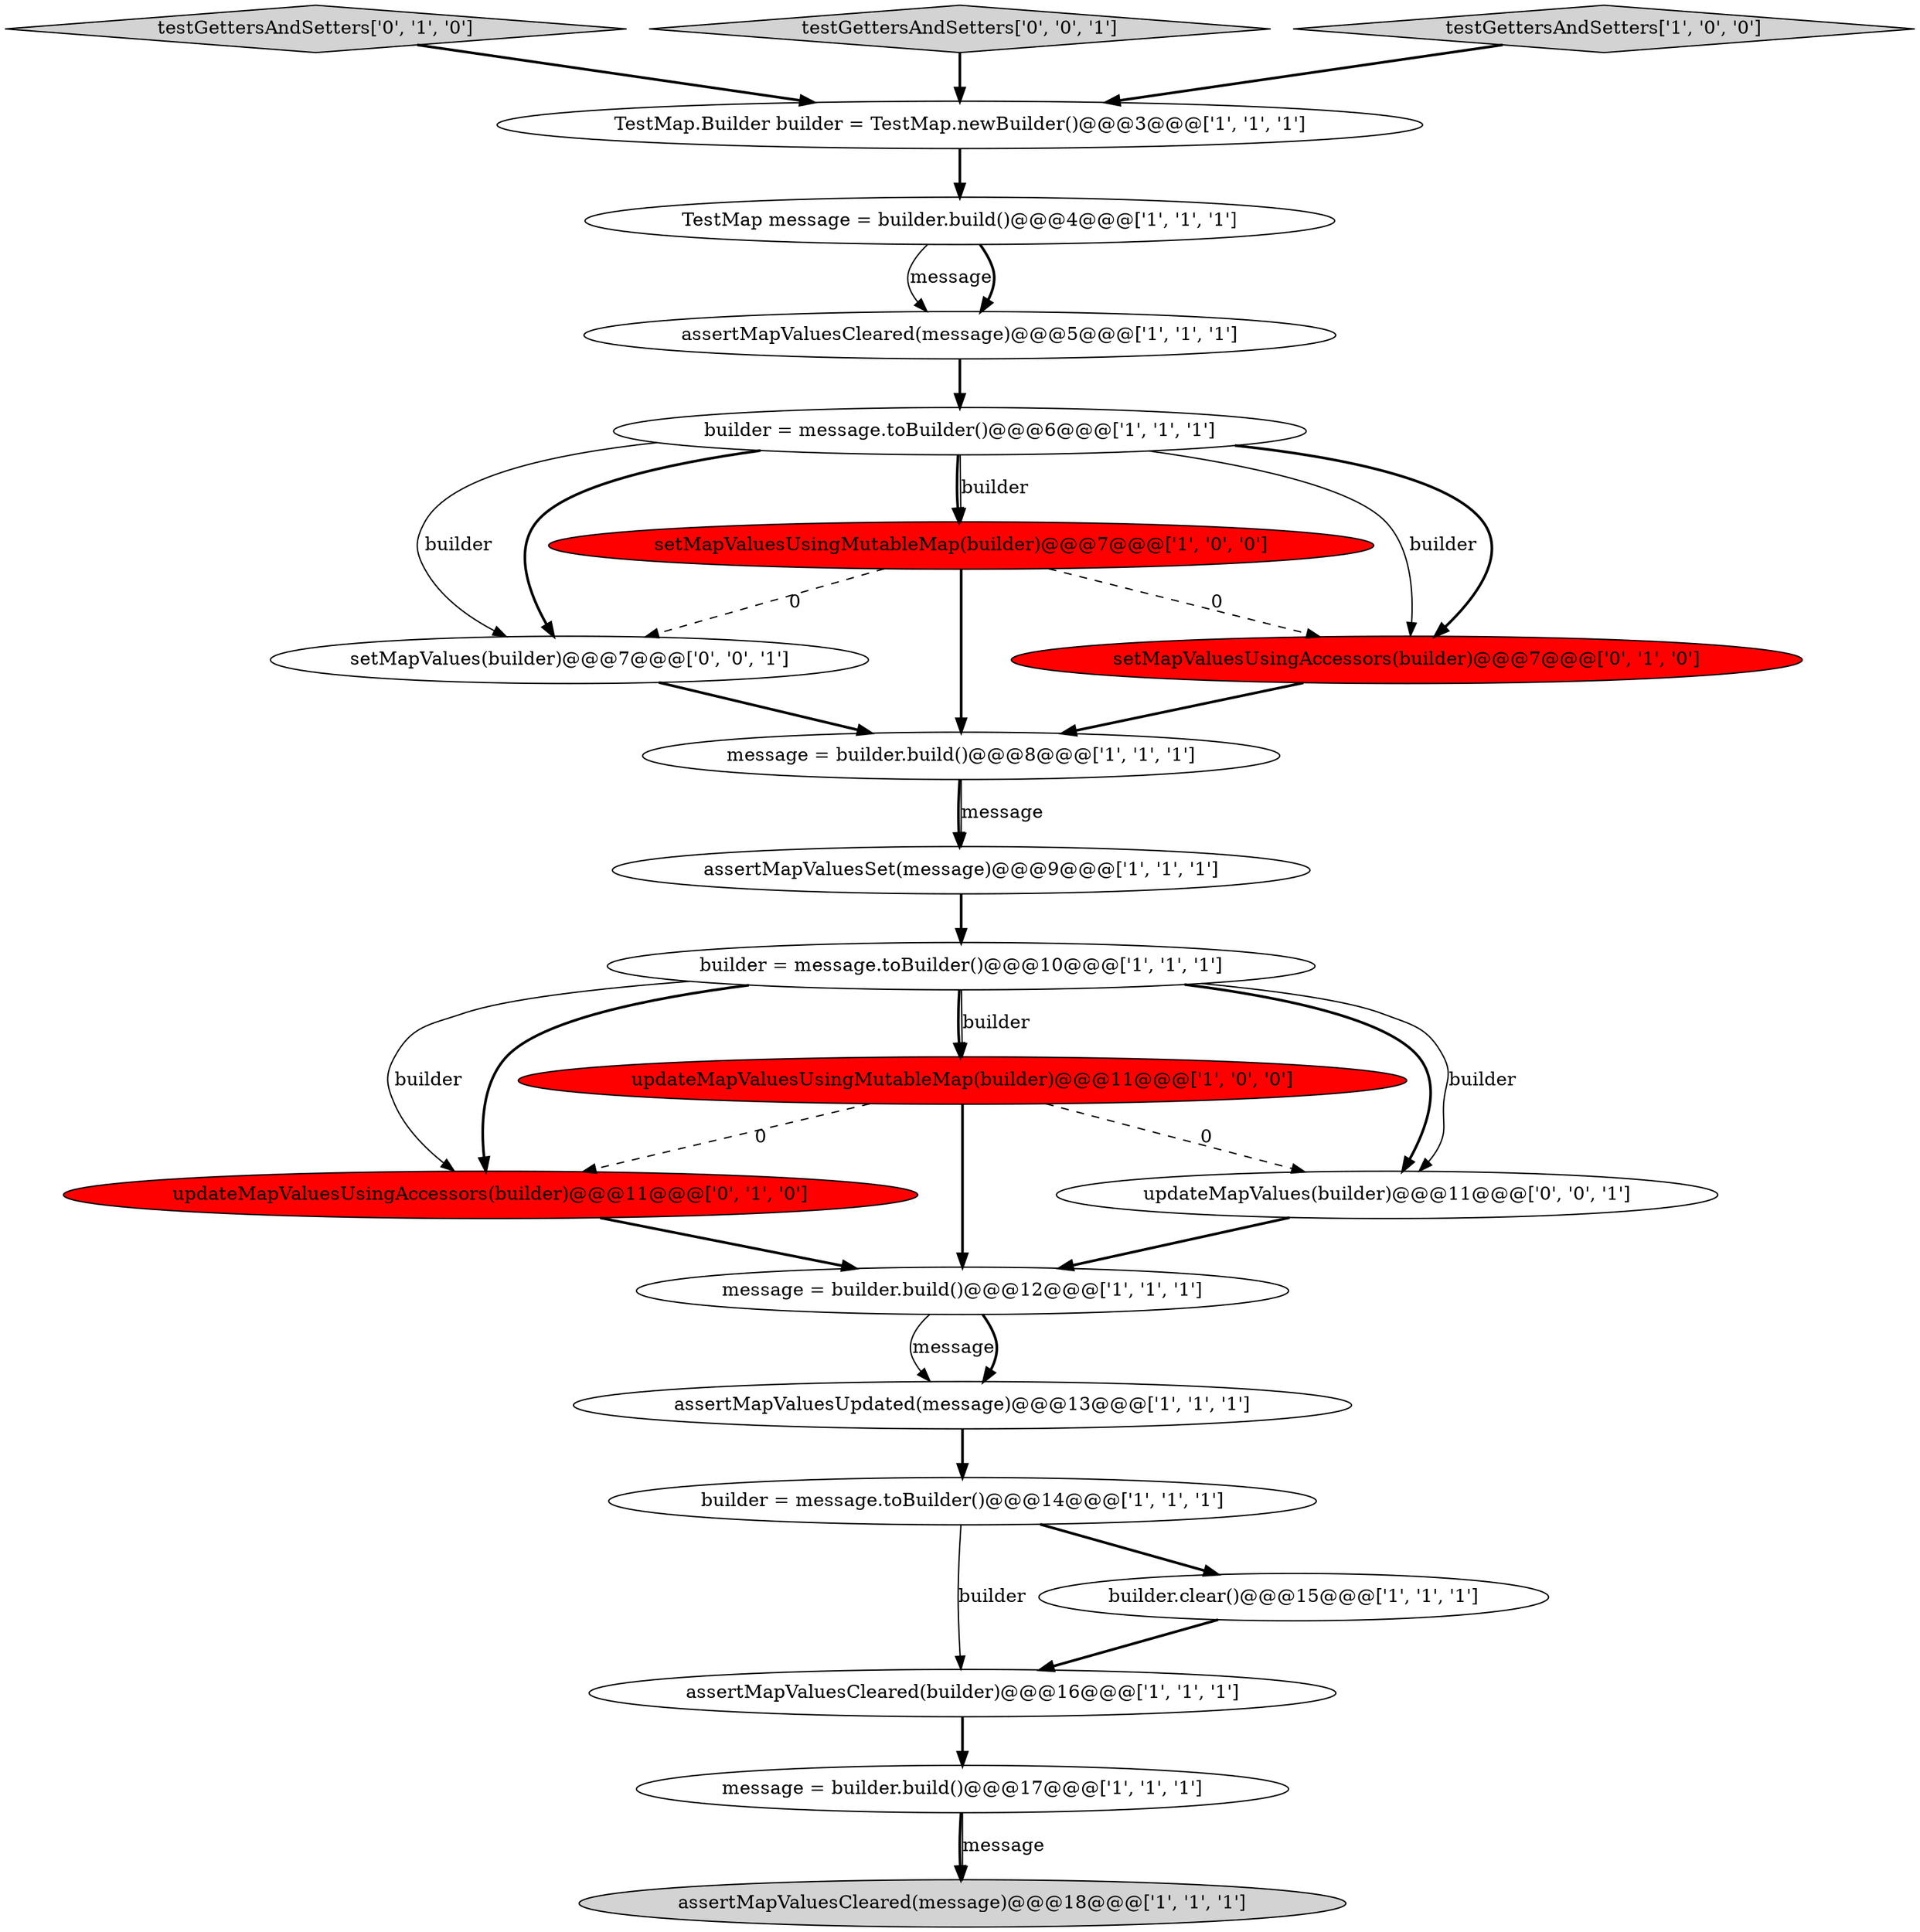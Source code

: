 digraph {
18 [style = filled, label = "updateMapValuesUsingAccessors(builder)@@@11@@@['0', '1', '0']", fillcolor = red, shape = ellipse image = "AAA1AAABBB2BBB"];
14 [style = filled, label = "message = builder.build()@@@12@@@['1', '1', '1']", fillcolor = white, shape = ellipse image = "AAA0AAABBB1BBB"];
2 [style = filled, label = "assertMapValuesUpdated(message)@@@13@@@['1', '1', '1']", fillcolor = white, shape = ellipse image = "AAA0AAABBB1BBB"];
21 [style = filled, label = "setMapValues(builder)@@@7@@@['0', '0', '1']", fillcolor = white, shape = ellipse image = "AAA0AAABBB3BBB"];
7 [style = filled, label = "TestMap.Builder builder = TestMap.newBuilder()@@@3@@@['1', '1', '1']", fillcolor = white, shape = ellipse image = "AAA0AAABBB1BBB"];
1 [style = filled, label = "builder = message.toBuilder()@@@6@@@['1', '1', '1']", fillcolor = white, shape = ellipse image = "AAA0AAABBB1BBB"];
13 [style = filled, label = "builder = message.toBuilder()@@@10@@@['1', '1', '1']", fillcolor = white, shape = ellipse image = "AAA0AAABBB1BBB"];
10 [style = filled, label = "updateMapValuesUsingMutableMap(builder)@@@11@@@['1', '0', '0']", fillcolor = red, shape = ellipse image = "AAA1AAABBB1BBB"];
16 [style = filled, label = "builder = message.toBuilder()@@@14@@@['1', '1', '1']", fillcolor = white, shape = ellipse image = "AAA0AAABBB1BBB"];
5 [style = filled, label = "assertMapValuesCleared(builder)@@@16@@@['1', '1', '1']", fillcolor = white, shape = ellipse image = "AAA0AAABBB1BBB"];
19 [style = filled, label = "testGettersAndSetters['0', '1', '0']", fillcolor = lightgray, shape = diamond image = "AAA0AAABBB2BBB"];
3 [style = filled, label = "assertMapValuesCleared(message)@@@18@@@['1', '1', '1']", fillcolor = lightgray, shape = ellipse image = "AAA0AAABBB1BBB"];
22 [style = filled, label = "updateMapValues(builder)@@@11@@@['0', '0', '1']", fillcolor = white, shape = ellipse image = "AAA0AAABBB3BBB"];
15 [style = filled, label = "builder.clear()@@@15@@@['1', '1', '1']", fillcolor = white, shape = ellipse image = "AAA0AAABBB1BBB"];
4 [style = filled, label = "message = builder.build()@@@8@@@['1', '1', '1']", fillcolor = white, shape = ellipse image = "AAA0AAABBB1BBB"];
9 [style = filled, label = "assertMapValuesSet(message)@@@9@@@['1', '1', '1']", fillcolor = white, shape = ellipse image = "AAA0AAABBB1BBB"];
8 [style = filled, label = "setMapValuesUsingMutableMap(builder)@@@7@@@['1', '0', '0']", fillcolor = red, shape = ellipse image = "AAA1AAABBB1BBB"];
17 [style = filled, label = "setMapValuesUsingAccessors(builder)@@@7@@@['0', '1', '0']", fillcolor = red, shape = ellipse image = "AAA1AAABBB2BBB"];
0 [style = filled, label = "assertMapValuesCleared(message)@@@5@@@['1', '1', '1']", fillcolor = white, shape = ellipse image = "AAA0AAABBB1BBB"];
11 [style = filled, label = "TestMap message = builder.build()@@@4@@@['1', '1', '1']", fillcolor = white, shape = ellipse image = "AAA0AAABBB1BBB"];
6 [style = filled, label = "message = builder.build()@@@17@@@['1', '1', '1']", fillcolor = white, shape = ellipse image = "AAA0AAABBB1BBB"];
20 [style = filled, label = "testGettersAndSetters['0', '0', '1']", fillcolor = lightgray, shape = diamond image = "AAA0AAABBB3BBB"];
12 [style = filled, label = "testGettersAndSetters['1', '0', '0']", fillcolor = lightgray, shape = diamond image = "AAA0AAABBB1BBB"];
1->21 [style = solid, label="builder"];
4->9 [style = bold, label=""];
13->10 [style = bold, label=""];
16->15 [style = bold, label=""];
6->3 [style = bold, label=""];
16->5 [style = solid, label="builder"];
7->11 [style = bold, label=""];
1->8 [style = bold, label=""];
10->14 [style = bold, label=""];
1->17 [style = solid, label="builder"];
8->21 [style = dashed, label="0"];
10->22 [style = dashed, label="0"];
11->0 [style = solid, label="message"];
4->9 [style = solid, label="message"];
13->18 [style = solid, label="builder"];
12->7 [style = bold, label=""];
15->5 [style = bold, label=""];
1->17 [style = bold, label=""];
14->2 [style = solid, label="message"];
13->10 [style = solid, label="builder"];
11->0 [style = bold, label=""];
5->6 [style = bold, label=""];
6->3 [style = solid, label="message"];
1->21 [style = bold, label=""];
0->1 [style = bold, label=""];
1->8 [style = solid, label="builder"];
8->17 [style = dashed, label="0"];
14->2 [style = bold, label=""];
21->4 [style = bold, label=""];
13->22 [style = bold, label=""];
8->4 [style = bold, label=""];
20->7 [style = bold, label=""];
22->14 [style = bold, label=""];
13->22 [style = solid, label="builder"];
19->7 [style = bold, label=""];
18->14 [style = bold, label=""];
17->4 [style = bold, label=""];
10->18 [style = dashed, label="0"];
13->18 [style = bold, label=""];
9->13 [style = bold, label=""];
2->16 [style = bold, label=""];
}
